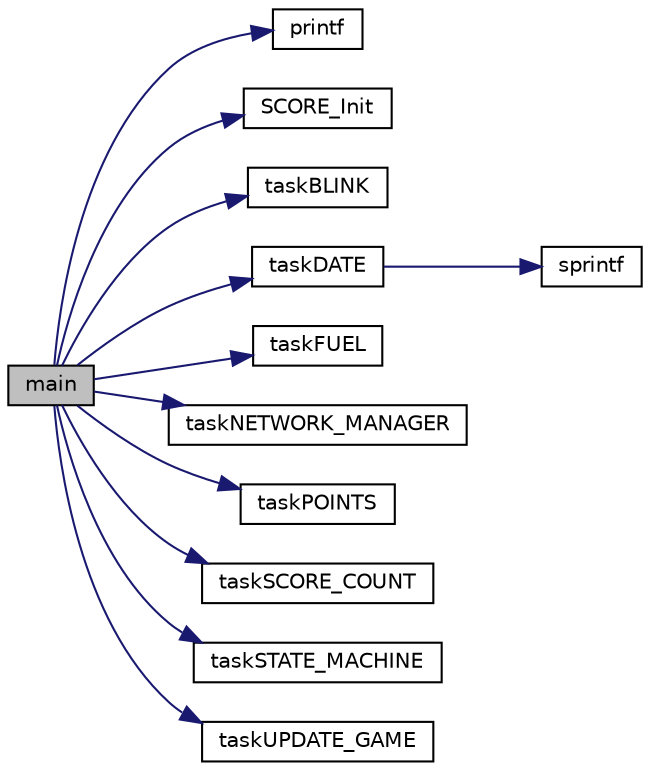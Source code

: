 digraph "main"
{
 // LATEX_PDF_SIZE
  edge [fontname="Helvetica",fontsize="10",labelfontname="Helvetica",labelfontsize="10"];
  node [fontname="Helvetica",fontsize="10",shape=record];
  rankdir="LR";
  Node1 [label="main",height=0.2,width=0.4,color="black", fillcolor="grey75", style="filled", fontcolor="black",tooltip=" "];
  Node1 -> Node2 [color="midnightblue",fontsize="10",style="solid",fontname="Helvetica"];
  Node2 [label="printf",height=0.2,width=0.4,color="black", fillcolor="white", style="filled",URL="$dc/dc3/printf-stdarg_8c.html#a98631211a4a8aee62f572375d5b637be",tooltip=" "];
  Node1 -> Node3 [color="midnightblue",fontsize="10",style="solid",fontname="Helvetica"];
  Node3 [label="SCORE_Init",height=0.2,width=0.4,color="black", fillcolor="white", style="filled",URL="$dd/dfe/group__SCORE__Public__Functions.html#gae7d202736ea0fd9df2836591213341c3",tooltip="Initialises Score Saver and Publisher, in the desired memory device."];
  Node1 -> Node4 [color="midnightblue",fontsize="10",style="solid",fontname="Helvetica"];
  Node4 [label="taskBLINK",height=0.2,width=0.4,color="black", fillcolor="white", style="filled",URL="$da/dd3/group__CAR__RUNNER__RTOS__Public__Functions.html#ga99d59922f8273f7e7fc5165cb230a0b6",tooltip="Task to invert blinked value, every HIGHLIGHT_BLINK_TIME ms. This variable indicates which score shou..."];
  Node1 -> Node5 [color="midnightblue",fontsize="10",style="solid",fontname="Helvetica"];
  Node5 [label="taskDATE",height=0.2,width=0.4,color="black", fillcolor="white", style="filled",URL="$da/dd3/group__CAR__RUNNER__RTOS__Public__Functions.html#gab8f804134f8b859f51365be045464bda",tooltip="Task to periodically get date from RTC, and overwrite queueDATE with the most recent object."];
  Node5 -> Node6 [color="midnightblue",fontsize="10",style="solid",fontname="Helvetica"];
  Node6 [label="sprintf",height=0.2,width=0.4,color="black", fillcolor="white", style="filled",URL="$dc/dc3/printf-stdarg_8c.html#aa0649118bc3728b2a62af0b47606ff51",tooltip=" "];
  Node1 -> Node7 [color="midnightblue",fontsize="10",style="solid",fontname="Helvetica"];
  Node7 [label="taskFUEL",height=0.2,width=0.4,color="black", fillcolor="white", style="filled",URL="$da/dd3/group__CAR__RUNNER__RTOS__Public__Functions.html#gabf9d874c81085e9b2418049c9a9a9167",tooltip="Task to decrement fuel, every FUEL_RATE ms."];
  Node1 -> Node8 [color="midnightblue",fontsize="10",style="solid",fontname="Helvetica"];
  Node8 [label="taskNETWORK_MANAGER",height=0.2,width=0.4,color="black", fillcolor="white", style="filled",URL="$da/dd3/group__CAR__RUNNER__RTOS__Public__Functions.html#ga1df002ef0ce3efa2aaf3043adea0f829",tooltip="Task to manage Network functionalities."];
  Node1 -> Node9 [color="midnightblue",fontsize="10",style="solid",fontname="Helvetica"];
  Node9 [label="taskPOINTS",height=0.2,width=0.4,color="black", fillcolor="white", style="filled",URL="$da/dd3/group__CAR__RUNNER__RTOS__Public__Functions.html#gaed05f65a1159cf70c223761f037d9a1c",tooltip="Task to increment points variable, every POINTS_RATE ms."];
  Node1 -> Node10 [color="midnightblue",fontsize="10",style="solid",fontname="Helvetica"];
  Node10 [label="taskSCORE_COUNT",height=0.2,width=0.4,color="black", fillcolor="white", style="filled",URL="$da/dd3/group__CAR__RUNNER__RTOS__Public__Functions.html#ga1646f7c964af82abc79de52c5b5c49fe",tooltip="Task to increment scoreCount, every SCORE_SHOW_TIME ms. This variable indicates which score should be..."];
  Node1 -> Node11 [color="midnightblue",fontsize="10",style="solid",fontname="Helvetica"];
  Node11 [label="taskSTATE_MACHINE",height=0.2,width=0.4,color="black", fillcolor="white", style="filled",URL="$da/dd3/group__CAR__RUNNER__RTOS__Public__Functions.html#gab4260972786c2001b1a6d4621fe40bb2",tooltip="Task to run application state machine."];
  Node1 -> Node12 [color="midnightblue",fontsize="10",style="solid",fontname="Helvetica"];
  Node12 [label="taskUPDATE_GAME",height=0.2,width=0.4,color="black", fillcolor="white", style="filled",URL="$da/dd3/group__CAR__RUNNER__RTOS__Public__Functions.html#gae14f03c8b5e26f7111aaffbafbf461f8",tooltip="Task to run game. Waits for user input (from ADXL) and updates LCD."];
}
